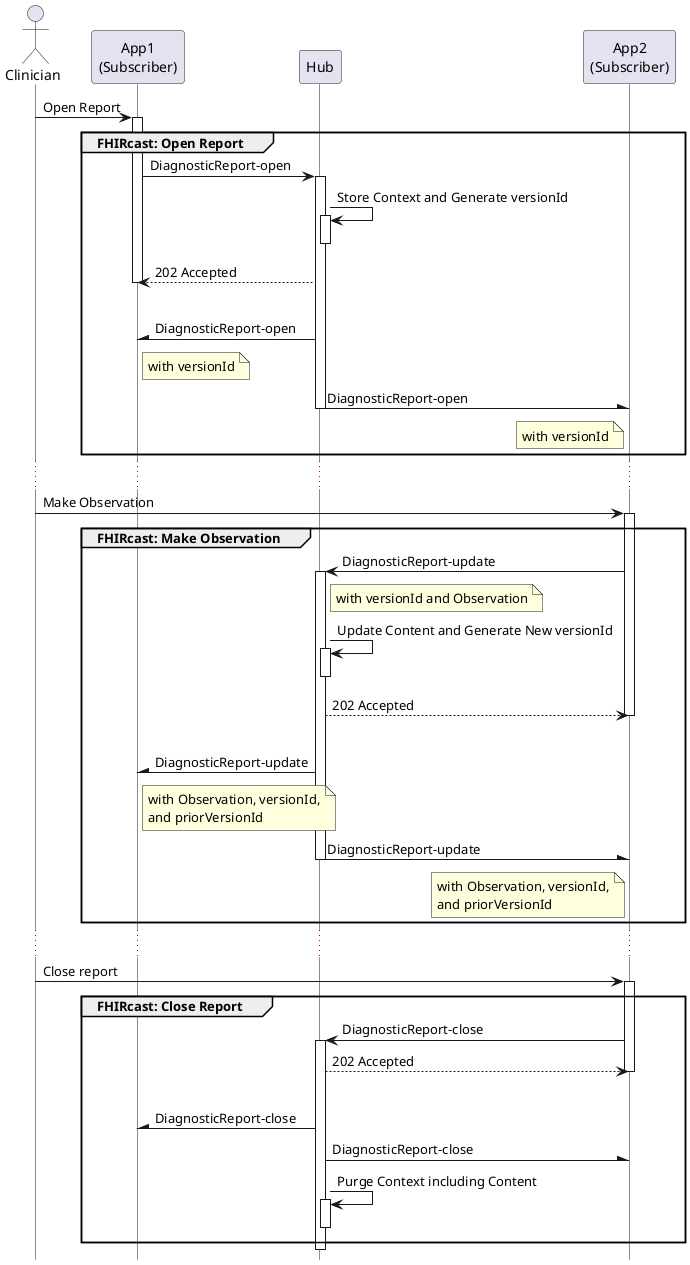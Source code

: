 @startuml
skinparam shadowing false
skinparam lifelineStrategy nosolid
hide footbox

actor Clinician
participant "App1\n(Subscriber)" as App1
participant Hub
participant "App2\n(Subscriber)" as App2

Clinician -> App1: Open Report
group FHIRcast: Open Report
activate App1
App1 -> Hub: DiagnosticReport-open
activate Hub
Hub -> Hub++--: Store Context and Generate versionId
App1 <-- Hub: 202 Accepted
|||
deactivate App1
Hub -\ App1: DiagnosticReport-open
note right App1: with versionId
Hub -\ App2: DiagnosticReport-open
note left App2: with versionId
deactivate Hub
end
...
Clinician -> App2: Make Observation
group FHIRcast: Make Observation
activate App2
App2 -> Hub: DiagnosticReport-update
activate Hub
note right Hub: with versionId and Observation
Hub -> Hub++--: Update Content and Generate New versionId
App2 <-- Hub: 202 Accepted
deactivate App2
|||
Hub -\ App1: DiagnosticReport-update
note right App1: with Observation, versionId,\nand priorVersionId
Hub -\ App2: DiagnosticReport-update
note left App2: with Observation, versionId,\nand priorVersionId
deactivate Hub
end
...
Clinician -> App2: Close report
group FHIRcast: Close Report
activate App2
App2 -> Hub: DiagnosticReport-close
activate Hub
App2 <-- Hub: 202 Accepted
deactivate App2
|||
Hub -\ App1: DiagnosticReport-close
Hub -\ App2: DiagnosticReport-close
Hub -> Hub++--: Purge Context including Content
end
deactivate Hub

@enduml